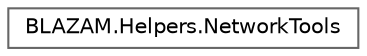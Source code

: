 digraph "Graphical Class Hierarchy"
{
 // LATEX_PDF_SIZE
  bgcolor="transparent";
  edge [fontname=Helvetica,fontsize=10,labelfontname=Helvetica,labelfontsize=10];
  node [fontname=Helvetica,fontsize=10,shape=box,height=0.2,width=0.4];
  rankdir="LR";
  Node0 [id="Node000000",label="BLAZAM.Helpers.NetworkTools",height=0.2,width=0.4,color="grey40", fillcolor="white", style="filled",URL="$class_b_l_a_z_a_m_1_1_helpers_1_1_network_tools.html",tooltip=" "];
}
